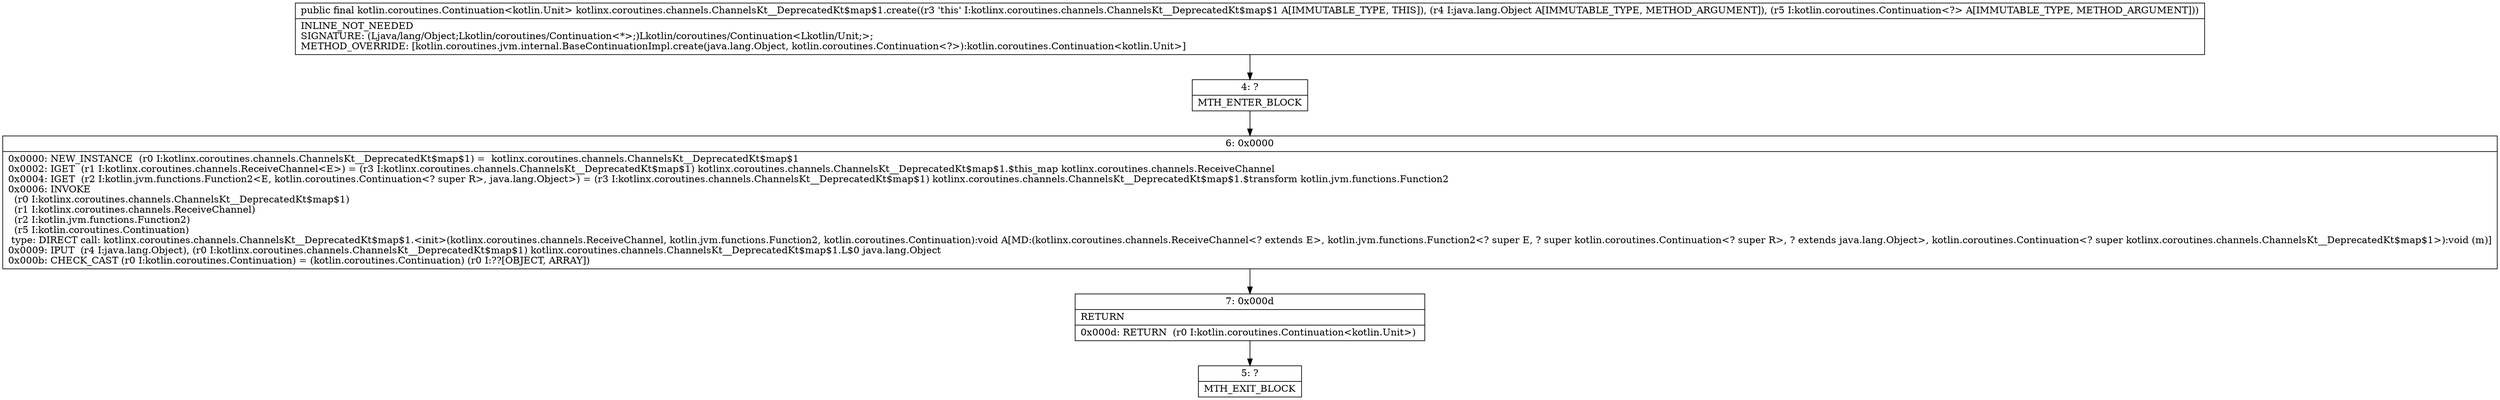 digraph "CFG forkotlinx.coroutines.channels.ChannelsKt__DeprecatedKt$map$1.create(Ljava\/lang\/Object;Lkotlin\/coroutines\/Continuation;)Lkotlin\/coroutines\/Continuation;" {
Node_4 [shape=record,label="{4\:\ ?|MTH_ENTER_BLOCK\l}"];
Node_6 [shape=record,label="{6\:\ 0x0000|0x0000: NEW_INSTANCE  (r0 I:kotlinx.coroutines.channels.ChannelsKt__DeprecatedKt$map$1) =  kotlinx.coroutines.channels.ChannelsKt__DeprecatedKt$map$1 \l0x0002: IGET  (r1 I:kotlinx.coroutines.channels.ReceiveChannel\<E\>) = (r3 I:kotlinx.coroutines.channels.ChannelsKt__DeprecatedKt$map$1) kotlinx.coroutines.channels.ChannelsKt__DeprecatedKt$map$1.$this_map kotlinx.coroutines.channels.ReceiveChannel \l0x0004: IGET  (r2 I:kotlin.jvm.functions.Function2\<E, kotlin.coroutines.Continuation\<? super R\>, java.lang.Object\>) = (r3 I:kotlinx.coroutines.channels.ChannelsKt__DeprecatedKt$map$1) kotlinx.coroutines.channels.ChannelsKt__DeprecatedKt$map$1.$transform kotlin.jvm.functions.Function2 \l0x0006: INVOKE  \l  (r0 I:kotlinx.coroutines.channels.ChannelsKt__DeprecatedKt$map$1)\l  (r1 I:kotlinx.coroutines.channels.ReceiveChannel)\l  (r2 I:kotlin.jvm.functions.Function2)\l  (r5 I:kotlin.coroutines.Continuation)\l type: DIRECT call: kotlinx.coroutines.channels.ChannelsKt__DeprecatedKt$map$1.\<init\>(kotlinx.coroutines.channels.ReceiveChannel, kotlin.jvm.functions.Function2, kotlin.coroutines.Continuation):void A[MD:(kotlinx.coroutines.channels.ReceiveChannel\<? extends E\>, kotlin.jvm.functions.Function2\<? super E, ? super kotlin.coroutines.Continuation\<? super R\>, ? extends java.lang.Object\>, kotlin.coroutines.Continuation\<? super kotlinx.coroutines.channels.ChannelsKt__DeprecatedKt$map$1\>):void (m)]\l0x0009: IPUT  (r4 I:java.lang.Object), (r0 I:kotlinx.coroutines.channels.ChannelsKt__DeprecatedKt$map$1) kotlinx.coroutines.channels.ChannelsKt__DeprecatedKt$map$1.L$0 java.lang.Object \l0x000b: CHECK_CAST (r0 I:kotlin.coroutines.Continuation) = (kotlin.coroutines.Continuation) (r0 I:??[OBJECT, ARRAY]) \l}"];
Node_7 [shape=record,label="{7\:\ 0x000d|RETURN\l|0x000d: RETURN  (r0 I:kotlin.coroutines.Continuation\<kotlin.Unit\>) \l}"];
Node_5 [shape=record,label="{5\:\ ?|MTH_EXIT_BLOCK\l}"];
MethodNode[shape=record,label="{public final kotlin.coroutines.Continuation\<kotlin.Unit\> kotlinx.coroutines.channels.ChannelsKt__DeprecatedKt$map$1.create((r3 'this' I:kotlinx.coroutines.channels.ChannelsKt__DeprecatedKt$map$1 A[IMMUTABLE_TYPE, THIS]), (r4 I:java.lang.Object A[IMMUTABLE_TYPE, METHOD_ARGUMENT]), (r5 I:kotlin.coroutines.Continuation\<?\> A[IMMUTABLE_TYPE, METHOD_ARGUMENT]))  | INLINE_NOT_NEEDED\lSIGNATURE: (Ljava\/lang\/Object;Lkotlin\/coroutines\/Continuation\<*\>;)Lkotlin\/coroutines\/Continuation\<Lkotlin\/Unit;\>;\lMETHOD_OVERRIDE: [kotlin.coroutines.jvm.internal.BaseContinuationImpl.create(java.lang.Object, kotlin.coroutines.Continuation\<?\>):kotlin.coroutines.Continuation\<kotlin.Unit\>]\l}"];
MethodNode -> Node_4;Node_4 -> Node_6;
Node_6 -> Node_7;
Node_7 -> Node_5;
}

